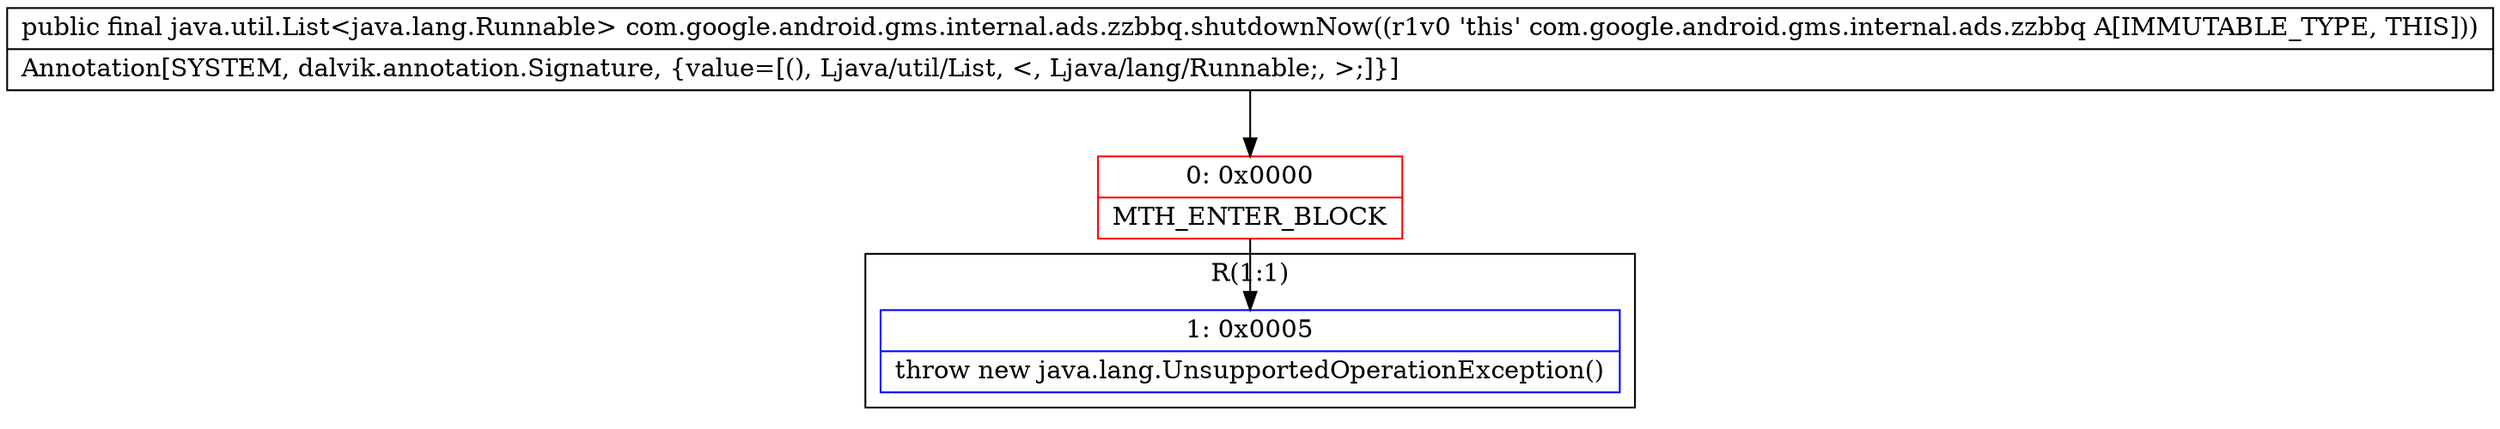 digraph "CFG forcom.google.android.gms.internal.ads.zzbbq.shutdownNow()Ljava\/util\/List;" {
subgraph cluster_Region_296120134 {
label = "R(1:1)";
node [shape=record,color=blue];
Node_1 [shape=record,label="{1\:\ 0x0005|throw new java.lang.UnsupportedOperationException()\l}"];
}
Node_0 [shape=record,color=red,label="{0\:\ 0x0000|MTH_ENTER_BLOCK\l}"];
MethodNode[shape=record,label="{public final java.util.List\<java.lang.Runnable\> com.google.android.gms.internal.ads.zzbbq.shutdownNow((r1v0 'this' com.google.android.gms.internal.ads.zzbbq A[IMMUTABLE_TYPE, THIS]))  | Annotation[SYSTEM, dalvik.annotation.Signature, \{value=[(), Ljava\/util\/List, \<, Ljava\/lang\/Runnable;, \>;]\}]\l}"];
MethodNode -> Node_0;
Node_0 -> Node_1;
}

